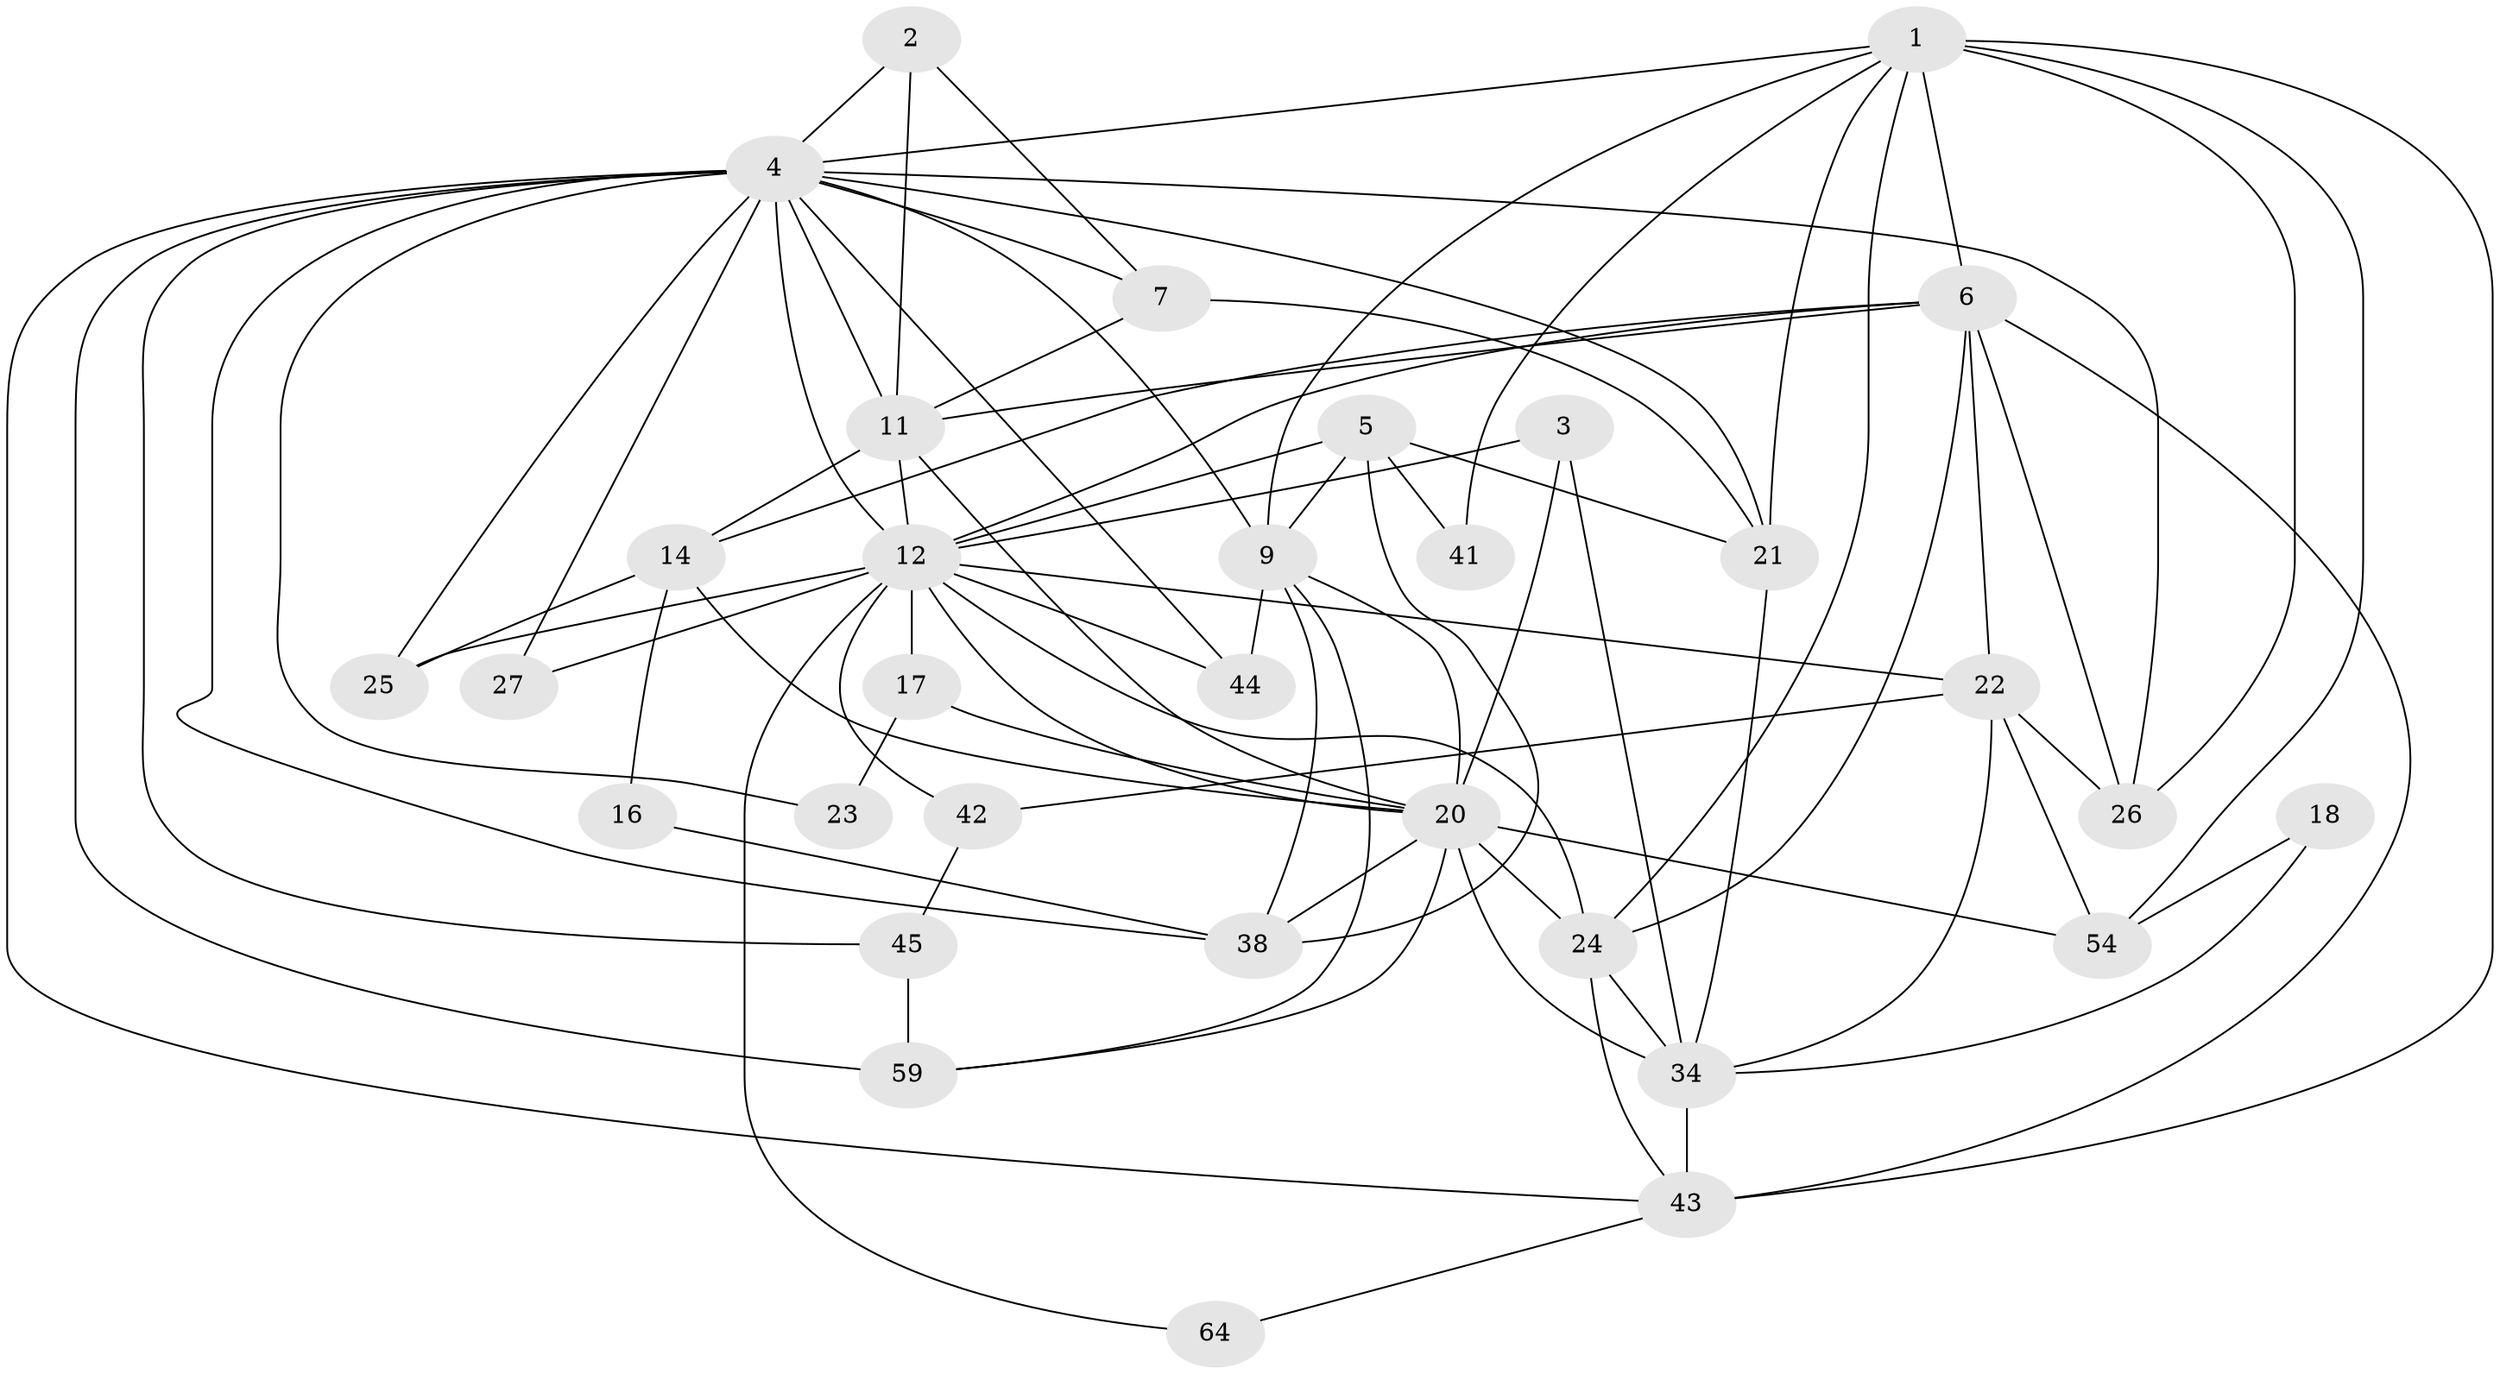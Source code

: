 // original degree distribution, {5: 0.24615384615384617, 3: 0.2153846153846154, 4: 0.26153846153846155, 7: 0.03076923076923077, 6: 0.09230769230769231, 2: 0.15384615384615385}
// Generated by graph-tools (version 1.1) at 2025/15/03/09/25 04:15:03]
// undirected, 32 vertices, 83 edges
graph export_dot {
graph [start="1"]
  node [color=gray90,style=filled];
  1 [super="+40+13+29+10"];
  2;
  3;
  4 [super="+35+32+8"];
  5 [super="+47"];
  6 [super="+65+31"];
  7 [super="+46"];
  9 [super="+28"];
  11 [super="+30+37+56"];
  12 [super="+48+19"];
  14 [super="+15"];
  16;
  17;
  18;
  20 [super="+49+55"];
  21 [super="+52"];
  22 [super="+63"];
  23;
  24 [super="+51"];
  25;
  26;
  27;
  34 [super="+62+39"];
  38;
  41;
  42;
  43 [super="+58"];
  44;
  45;
  54;
  59 [super="+61"];
  64;
  1 -- 54;
  1 -- 24;
  1 -- 26;
  1 -- 9;
  1 -- 43 [weight=2];
  1 -- 41;
  1 -- 21;
  1 -- 4;
  1 -- 6;
  2 -- 7;
  2 -- 11;
  2 -- 4;
  3 -- 20;
  3 -- 12;
  3 -- 34;
  4 -- 9;
  4 -- 59 [weight=2];
  4 -- 44;
  4 -- 7;
  4 -- 38;
  4 -- 11 [weight=3];
  4 -- 27 [weight=3];
  4 -- 12;
  4 -- 43;
  4 -- 45;
  4 -- 21;
  4 -- 23;
  4 -- 25;
  4 -- 26;
  5 -- 9;
  5 -- 41;
  5 -- 38;
  5 -- 21;
  5 -- 12;
  6 -- 24;
  6 -- 14;
  6 -- 22;
  6 -- 11;
  6 -- 26;
  6 -- 43;
  6 -- 12;
  7 -- 11 [weight=2];
  7 -- 21;
  9 -- 44;
  9 -- 59;
  9 -- 20;
  9 -- 38;
  11 -- 20 [weight=3];
  11 -- 12 [weight=2];
  11 -- 14;
  12 -- 42;
  12 -- 24;
  12 -- 64;
  12 -- 17;
  12 -- 44 [weight=2];
  12 -- 22;
  12 -- 25;
  12 -- 27 [weight=2];
  12 -- 20;
  14 -- 20 [weight=2];
  14 -- 16;
  14 -- 25;
  16 -- 38;
  17 -- 23;
  17 -- 20;
  18 -- 34;
  18 -- 54;
  20 -- 24;
  20 -- 34 [weight=2];
  20 -- 38;
  20 -- 54;
  20 -- 59;
  21 -- 34;
  22 -- 42;
  22 -- 54;
  22 -- 26;
  22 -- 34;
  24 -- 34;
  24 -- 43;
  34 -- 43;
  42 -- 45;
  43 -- 64;
  45 -- 59;
}

